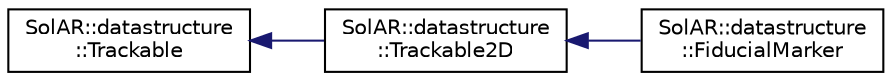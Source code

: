 digraph "Graphical Class Hierarchy"
{
  edge [fontname="Helvetica",fontsize="10",labelfontname="Helvetica",labelfontsize="10"];
  node [fontname="Helvetica",fontsize="10",shape=record];
  rankdir="LR";
  Node0 [label="SolAR::datastructure\l::Trackable",height=0.2,width=0.4,color="black", fillcolor="white", style="filled",URL="$class_sol_a_r_1_1datastructure_1_1_trackable.html",tooltip="This abstract class defines the generic trackable datastructure. "];
  Node0 -> Node1 [dir="back",color="midnightblue",fontsize="10",style="solid",fontname="Helvetica"];
  Node1 [label="SolAR::datastructure\l::Trackable2D",height=0.2,width=0.4,color="black", fillcolor="white", style="filled",URL="$class_sol_a_r_1_1datastructure_1_1_trackable2_d.html",tooltip="This abstract class defines the generic 2D trackable datastructure. "];
  Node1 -> Node2 [dir="back",color="midnightblue",fontsize="10",style="solid",fontname="Helvetica"];
  Node2 [label="SolAR::datastructure\l::FiducialMarker",height=0.2,width=0.4,color="black", fillcolor="white", style="filled",URL="$class_sol_a_r_1_1datastructure_1_1_fiducial_marker.html",tooltip="This class defines a fiducial marker datastructure. "];
}

